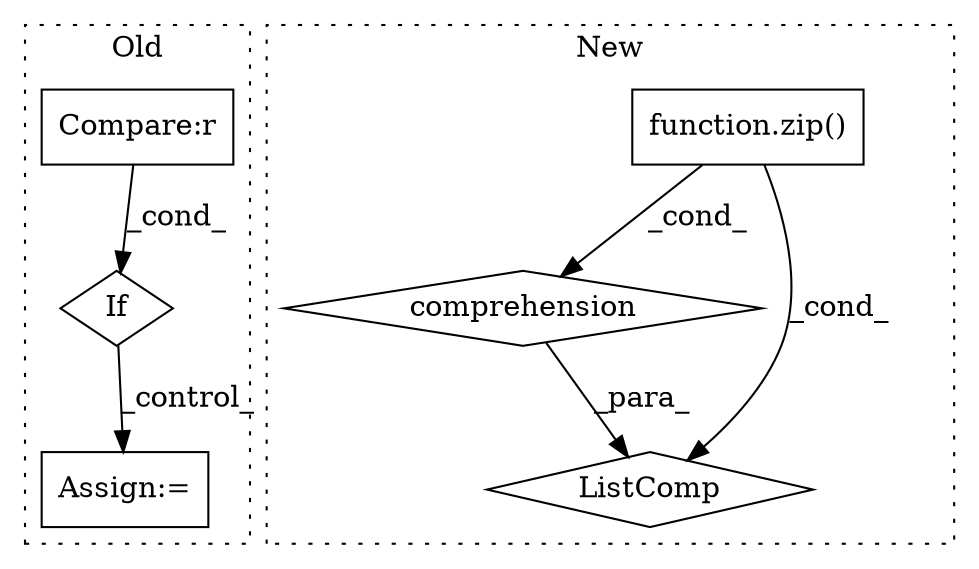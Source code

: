digraph G {
subgraph cluster0 {
1 [label="If" a="96" s="1477,1505" l="3,14" shape="diamond"];
3 [label="Assign:=" a="68" s="1528" l="6" shape="box"];
4 [label="Compare:r" a="40" s="1480" l="25" shape="box"];
label = "Old";
style="dotted";
}
subgraph cluster1 {
2 [label="function.zip()" a="75" s="2140,2167" l="4,1" shape="box"];
5 [label="comprehension" a="45" s="2123" l="3" shape="diamond"];
6 [label="ListComp" a="106" s="2090" l="79" shape="diamond"];
label = "New";
style="dotted";
}
1 -> 3 [label="_control_"];
2 -> 6 [label="_cond_"];
2 -> 5 [label="_cond_"];
4 -> 1 [label="_cond_"];
5 -> 6 [label="_para_"];
}